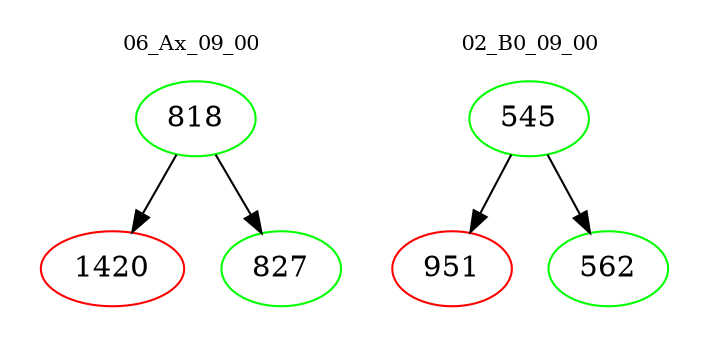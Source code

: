 digraph{
subgraph cluster_0 {
color = white
label = "06_Ax_09_00";
fontsize=10;
T0_818 [label="818", color="green"]
T0_818 -> T0_1420 [color="black"]
T0_1420 [label="1420", color="red"]
T0_818 -> T0_827 [color="black"]
T0_827 [label="827", color="green"]
}
subgraph cluster_1 {
color = white
label = "02_B0_09_00";
fontsize=10;
T1_545 [label="545", color="green"]
T1_545 -> T1_951 [color="black"]
T1_951 [label="951", color="red"]
T1_545 -> T1_562 [color="black"]
T1_562 [label="562", color="green"]
}
}
